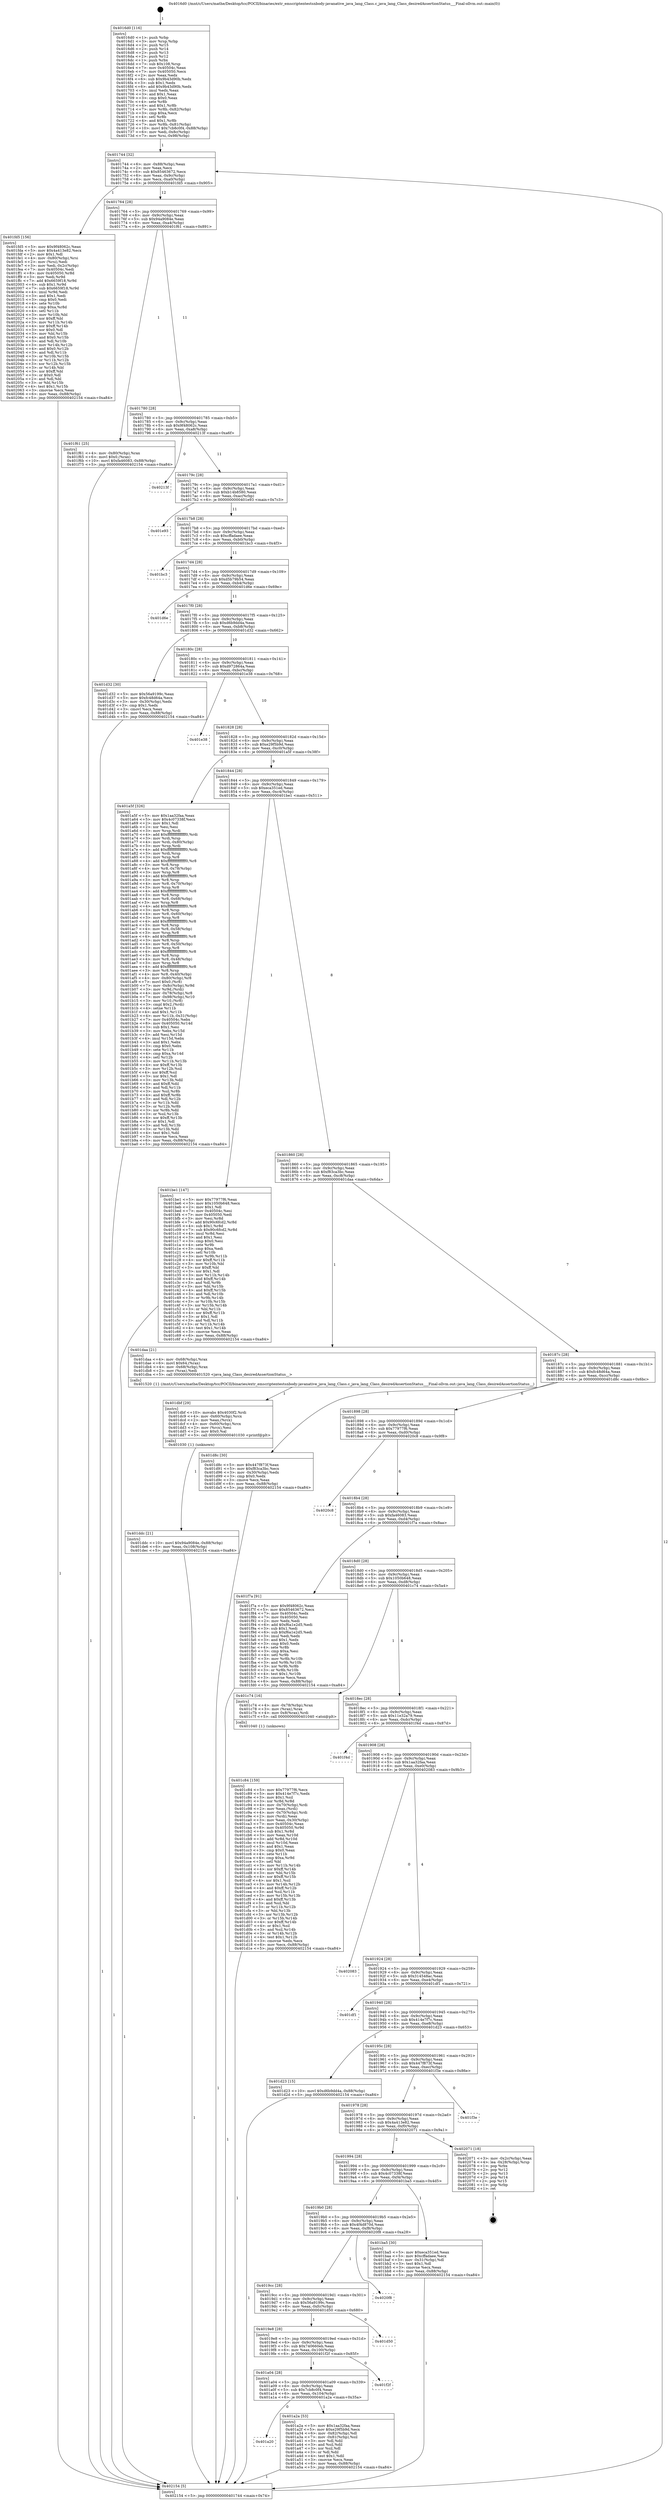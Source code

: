 digraph "0x4016d0" {
  label = "0x4016d0 (/mnt/c/Users/mathe/Desktop/tcc/POCII/binaries/extr_emscriptentestsnbody-javanative_java_lang_Class.c_java_lang_Class_desiredAssertionStatus___Final-ollvm.out::main(0))"
  labelloc = "t"
  node[shape=record]

  Entry [label="",width=0.3,height=0.3,shape=circle,fillcolor=black,style=filled]
  "0x401744" [label="{
     0x401744 [32]\l
     | [instrs]\l
     &nbsp;&nbsp;0x401744 \<+6\>: mov -0x88(%rbp),%eax\l
     &nbsp;&nbsp;0x40174a \<+2\>: mov %eax,%ecx\l
     &nbsp;&nbsp;0x40174c \<+6\>: sub $0x85463672,%ecx\l
     &nbsp;&nbsp;0x401752 \<+6\>: mov %eax,-0x9c(%rbp)\l
     &nbsp;&nbsp;0x401758 \<+6\>: mov %ecx,-0xa0(%rbp)\l
     &nbsp;&nbsp;0x40175e \<+6\>: je 0000000000401fd5 \<main+0x905\>\l
  }"]
  "0x401fd5" [label="{
     0x401fd5 [156]\l
     | [instrs]\l
     &nbsp;&nbsp;0x401fd5 \<+5\>: mov $0x9f48062c,%eax\l
     &nbsp;&nbsp;0x401fda \<+5\>: mov $0x4a413e82,%ecx\l
     &nbsp;&nbsp;0x401fdf \<+2\>: mov $0x1,%dl\l
     &nbsp;&nbsp;0x401fe1 \<+4\>: mov -0x80(%rbp),%rsi\l
     &nbsp;&nbsp;0x401fe5 \<+2\>: mov (%rsi),%edi\l
     &nbsp;&nbsp;0x401fe7 \<+3\>: mov %edi,-0x2c(%rbp)\l
     &nbsp;&nbsp;0x401fea \<+7\>: mov 0x40504c,%edi\l
     &nbsp;&nbsp;0x401ff1 \<+8\>: mov 0x405050,%r8d\l
     &nbsp;&nbsp;0x401ff9 \<+3\>: mov %edi,%r9d\l
     &nbsp;&nbsp;0x401ffc \<+7\>: add $0x6659f18,%r9d\l
     &nbsp;&nbsp;0x402003 \<+4\>: sub $0x1,%r9d\l
     &nbsp;&nbsp;0x402007 \<+7\>: sub $0x6659f18,%r9d\l
     &nbsp;&nbsp;0x40200e \<+4\>: imul %r9d,%edi\l
     &nbsp;&nbsp;0x402012 \<+3\>: and $0x1,%edi\l
     &nbsp;&nbsp;0x402015 \<+3\>: cmp $0x0,%edi\l
     &nbsp;&nbsp;0x402018 \<+4\>: sete %r10b\l
     &nbsp;&nbsp;0x40201c \<+4\>: cmp $0xa,%r8d\l
     &nbsp;&nbsp;0x402020 \<+4\>: setl %r11b\l
     &nbsp;&nbsp;0x402024 \<+3\>: mov %r10b,%bl\l
     &nbsp;&nbsp;0x402027 \<+3\>: xor $0xff,%bl\l
     &nbsp;&nbsp;0x40202a \<+3\>: mov %r11b,%r14b\l
     &nbsp;&nbsp;0x40202d \<+4\>: xor $0xff,%r14b\l
     &nbsp;&nbsp;0x402031 \<+3\>: xor $0x0,%dl\l
     &nbsp;&nbsp;0x402034 \<+3\>: mov %bl,%r15b\l
     &nbsp;&nbsp;0x402037 \<+4\>: and $0x0,%r15b\l
     &nbsp;&nbsp;0x40203b \<+3\>: and %dl,%r10b\l
     &nbsp;&nbsp;0x40203e \<+3\>: mov %r14b,%r12b\l
     &nbsp;&nbsp;0x402041 \<+4\>: and $0x0,%r12b\l
     &nbsp;&nbsp;0x402045 \<+3\>: and %dl,%r11b\l
     &nbsp;&nbsp;0x402048 \<+3\>: or %r10b,%r15b\l
     &nbsp;&nbsp;0x40204b \<+3\>: or %r11b,%r12b\l
     &nbsp;&nbsp;0x40204e \<+3\>: xor %r12b,%r15b\l
     &nbsp;&nbsp;0x402051 \<+3\>: or %r14b,%bl\l
     &nbsp;&nbsp;0x402054 \<+3\>: xor $0xff,%bl\l
     &nbsp;&nbsp;0x402057 \<+3\>: or $0x0,%dl\l
     &nbsp;&nbsp;0x40205a \<+2\>: and %dl,%bl\l
     &nbsp;&nbsp;0x40205c \<+3\>: or %bl,%r15b\l
     &nbsp;&nbsp;0x40205f \<+4\>: test $0x1,%r15b\l
     &nbsp;&nbsp;0x402063 \<+3\>: cmovne %ecx,%eax\l
     &nbsp;&nbsp;0x402066 \<+6\>: mov %eax,-0x88(%rbp)\l
     &nbsp;&nbsp;0x40206c \<+5\>: jmp 0000000000402154 \<main+0xa84\>\l
  }"]
  "0x401764" [label="{
     0x401764 [28]\l
     | [instrs]\l
     &nbsp;&nbsp;0x401764 \<+5\>: jmp 0000000000401769 \<main+0x99\>\l
     &nbsp;&nbsp;0x401769 \<+6\>: mov -0x9c(%rbp),%eax\l
     &nbsp;&nbsp;0x40176f \<+5\>: sub $0x94a9084e,%eax\l
     &nbsp;&nbsp;0x401774 \<+6\>: mov %eax,-0xa4(%rbp)\l
     &nbsp;&nbsp;0x40177a \<+6\>: je 0000000000401f61 \<main+0x891\>\l
  }"]
  Exit [label="",width=0.3,height=0.3,shape=circle,fillcolor=black,style=filled,peripheries=2]
  "0x401f61" [label="{
     0x401f61 [25]\l
     | [instrs]\l
     &nbsp;&nbsp;0x401f61 \<+4\>: mov -0x80(%rbp),%rax\l
     &nbsp;&nbsp;0x401f65 \<+6\>: movl $0x0,(%rax)\l
     &nbsp;&nbsp;0x401f6b \<+10\>: movl $0xfa46083,-0x88(%rbp)\l
     &nbsp;&nbsp;0x401f75 \<+5\>: jmp 0000000000402154 \<main+0xa84\>\l
  }"]
  "0x401780" [label="{
     0x401780 [28]\l
     | [instrs]\l
     &nbsp;&nbsp;0x401780 \<+5\>: jmp 0000000000401785 \<main+0xb5\>\l
     &nbsp;&nbsp;0x401785 \<+6\>: mov -0x9c(%rbp),%eax\l
     &nbsp;&nbsp;0x40178b \<+5\>: sub $0x9f48062c,%eax\l
     &nbsp;&nbsp;0x401790 \<+6\>: mov %eax,-0xa8(%rbp)\l
     &nbsp;&nbsp;0x401796 \<+6\>: je 000000000040213f \<main+0xa6f\>\l
  }"]
  "0x401ddc" [label="{
     0x401ddc [21]\l
     | [instrs]\l
     &nbsp;&nbsp;0x401ddc \<+10\>: movl $0x94a9084e,-0x88(%rbp)\l
     &nbsp;&nbsp;0x401de6 \<+6\>: mov %eax,-0x108(%rbp)\l
     &nbsp;&nbsp;0x401dec \<+5\>: jmp 0000000000402154 \<main+0xa84\>\l
  }"]
  "0x40213f" [label="{
     0x40213f\l
  }", style=dashed]
  "0x40179c" [label="{
     0x40179c [28]\l
     | [instrs]\l
     &nbsp;&nbsp;0x40179c \<+5\>: jmp 00000000004017a1 \<main+0xd1\>\l
     &nbsp;&nbsp;0x4017a1 \<+6\>: mov -0x9c(%rbp),%eax\l
     &nbsp;&nbsp;0x4017a7 \<+5\>: sub $0xb14b8580,%eax\l
     &nbsp;&nbsp;0x4017ac \<+6\>: mov %eax,-0xac(%rbp)\l
     &nbsp;&nbsp;0x4017b2 \<+6\>: je 0000000000401e93 \<main+0x7c3\>\l
  }"]
  "0x401dbf" [label="{
     0x401dbf [29]\l
     | [instrs]\l
     &nbsp;&nbsp;0x401dbf \<+10\>: movabs $0x4030f2,%rdi\l
     &nbsp;&nbsp;0x401dc9 \<+4\>: mov -0x60(%rbp),%rcx\l
     &nbsp;&nbsp;0x401dcd \<+2\>: mov %eax,(%rcx)\l
     &nbsp;&nbsp;0x401dcf \<+4\>: mov -0x60(%rbp),%rcx\l
     &nbsp;&nbsp;0x401dd3 \<+2\>: mov (%rcx),%esi\l
     &nbsp;&nbsp;0x401dd5 \<+2\>: mov $0x0,%al\l
     &nbsp;&nbsp;0x401dd7 \<+5\>: call 0000000000401030 \<printf@plt\>\l
     | [calls]\l
     &nbsp;&nbsp;0x401030 \{1\} (unknown)\l
  }"]
  "0x401e93" [label="{
     0x401e93\l
  }", style=dashed]
  "0x4017b8" [label="{
     0x4017b8 [28]\l
     | [instrs]\l
     &nbsp;&nbsp;0x4017b8 \<+5\>: jmp 00000000004017bd \<main+0xed\>\l
     &nbsp;&nbsp;0x4017bd \<+6\>: mov -0x9c(%rbp),%eax\l
     &nbsp;&nbsp;0x4017c3 \<+5\>: sub $0xcffadaee,%eax\l
     &nbsp;&nbsp;0x4017c8 \<+6\>: mov %eax,-0xb0(%rbp)\l
     &nbsp;&nbsp;0x4017ce \<+6\>: je 0000000000401bc3 \<main+0x4f3\>\l
  }"]
  "0x401c84" [label="{
     0x401c84 [159]\l
     | [instrs]\l
     &nbsp;&nbsp;0x401c84 \<+5\>: mov $0x77977f6,%ecx\l
     &nbsp;&nbsp;0x401c89 \<+5\>: mov $0x414e7f7c,%edx\l
     &nbsp;&nbsp;0x401c8e \<+3\>: mov $0x1,%sil\l
     &nbsp;&nbsp;0x401c91 \<+3\>: xor %r8d,%r8d\l
     &nbsp;&nbsp;0x401c94 \<+4\>: mov -0x70(%rbp),%rdi\l
     &nbsp;&nbsp;0x401c98 \<+2\>: mov %eax,(%rdi)\l
     &nbsp;&nbsp;0x401c9a \<+4\>: mov -0x70(%rbp),%rdi\l
     &nbsp;&nbsp;0x401c9e \<+2\>: mov (%rdi),%eax\l
     &nbsp;&nbsp;0x401ca0 \<+3\>: mov %eax,-0x30(%rbp)\l
     &nbsp;&nbsp;0x401ca3 \<+7\>: mov 0x40504c,%eax\l
     &nbsp;&nbsp;0x401caa \<+8\>: mov 0x405050,%r9d\l
     &nbsp;&nbsp;0x401cb2 \<+4\>: sub $0x1,%r8d\l
     &nbsp;&nbsp;0x401cb6 \<+3\>: mov %eax,%r10d\l
     &nbsp;&nbsp;0x401cb9 \<+3\>: add %r8d,%r10d\l
     &nbsp;&nbsp;0x401cbc \<+4\>: imul %r10d,%eax\l
     &nbsp;&nbsp;0x401cc0 \<+3\>: and $0x1,%eax\l
     &nbsp;&nbsp;0x401cc3 \<+3\>: cmp $0x0,%eax\l
     &nbsp;&nbsp;0x401cc6 \<+4\>: sete %r11b\l
     &nbsp;&nbsp;0x401cca \<+4\>: cmp $0xa,%r9d\l
     &nbsp;&nbsp;0x401cce \<+3\>: setl %bl\l
     &nbsp;&nbsp;0x401cd1 \<+3\>: mov %r11b,%r14b\l
     &nbsp;&nbsp;0x401cd4 \<+4\>: xor $0xff,%r14b\l
     &nbsp;&nbsp;0x401cd8 \<+3\>: mov %bl,%r15b\l
     &nbsp;&nbsp;0x401cdb \<+4\>: xor $0xff,%r15b\l
     &nbsp;&nbsp;0x401cdf \<+4\>: xor $0x1,%sil\l
     &nbsp;&nbsp;0x401ce3 \<+3\>: mov %r14b,%r12b\l
     &nbsp;&nbsp;0x401ce6 \<+4\>: and $0xff,%r12b\l
     &nbsp;&nbsp;0x401cea \<+3\>: and %sil,%r11b\l
     &nbsp;&nbsp;0x401ced \<+3\>: mov %r15b,%r13b\l
     &nbsp;&nbsp;0x401cf0 \<+4\>: and $0xff,%r13b\l
     &nbsp;&nbsp;0x401cf4 \<+3\>: and %sil,%bl\l
     &nbsp;&nbsp;0x401cf7 \<+3\>: or %r11b,%r12b\l
     &nbsp;&nbsp;0x401cfa \<+3\>: or %bl,%r13b\l
     &nbsp;&nbsp;0x401cfd \<+3\>: xor %r13b,%r12b\l
     &nbsp;&nbsp;0x401d00 \<+3\>: or %r15b,%r14b\l
     &nbsp;&nbsp;0x401d03 \<+4\>: xor $0xff,%r14b\l
     &nbsp;&nbsp;0x401d07 \<+4\>: or $0x1,%sil\l
     &nbsp;&nbsp;0x401d0b \<+3\>: and %sil,%r14b\l
     &nbsp;&nbsp;0x401d0e \<+3\>: or %r14b,%r12b\l
     &nbsp;&nbsp;0x401d11 \<+4\>: test $0x1,%r12b\l
     &nbsp;&nbsp;0x401d15 \<+3\>: cmovne %edx,%ecx\l
     &nbsp;&nbsp;0x401d18 \<+6\>: mov %ecx,-0x88(%rbp)\l
     &nbsp;&nbsp;0x401d1e \<+5\>: jmp 0000000000402154 \<main+0xa84\>\l
  }"]
  "0x401bc3" [label="{
     0x401bc3\l
  }", style=dashed]
  "0x4017d4" [label="{
     0x4017d4 [28]\l
     | [instrs]\l
     &nbsp;&nbsp;0x4017d4 \<+5\>: jmp 00000000004017d9 \<main+0x109\>\l
     &nbsp;&nbsp;0x4017d9 \<+6\>: mov -0x9c(%rbp),%eax\l
     &nbsp;&nbsp;0x4017df \<+5\>: sub $0xd5b79b54,%eax\l
     &nbsp;&nbsp;0x4017e4 \<+6\>: mov %eax,-0xb4(%rbp)\l
     &nbsp;&nbsp;0x4017ea \<+6\>: je 0000000000401d6e \<main+0x69e\>\l
  }"]
  "0x4016d0" [label="{
     0x4016d0 [116]\l
     | [instrs]\l
     &nbsp;&nbsp;0x4016d0 \<+1\>: push %rbp\l
     &nbsp;&nbsp;0x4016d1 \<+3\>: mov %rsp,%rbp\l
     &nbsp;&nbsp;0x4016d4 \<+2\>: push %r15\l
     &nbsp;&nbsp;0x4016d6 \<+2\>: push %r14\l
     &nbsp;&nbsp;0x4016d8 \<+2\>: push %r13\l
     &nbsp;&nbsp;0x4016da \<+2\>: push %r12\l
     &nbsp;&nbsp;0x4016dc \<+1\>: push %rbx\l
     &nbsp;&nbsp;0x4016dd \<+7\>: sub $0x108,%rsp\l
     &nbsp;&nbsp;0x4016e4 \<+7\>: mov 0x40504c,%eax\l
     &nbsp;&nbsp;0x4016eb \<+7\>: mov 0x405050,%ecx\l
     &nbsp;&nbsp;0x4016f2 \<+2\>: mov %eax,%edx\l
     &nbsp;&nbsp;0x4016f4 \<+6\>: sub $0x9b43d90b,%edx\l
     &nbsp;&nbsp;0x4016fa \<+3\>: sub $0x1,%edx\l
     &nbsp;&nbsp;0x4016fd \<+6\>: add $0x9b43d90b,%edx\l
     &nbsp;&nbsp;0x401703 \<+3\>: imul %edx,%eax\l
     &nbsp;&nbsp;0x401706 \<+3\>: and $0x1,%eax\l
     &nbsp;&nbsp;0x401709 \<+3\>: cmp $0x0,%eax\l
     &nbsp;&nbsp;0x40170c \<+4\>: sete %r8b\l
     &nbsp;&nbsp;0x401710 \<+4\>: and $0x1,%r8b\l
     &nbsp;&nbsp;0x401714 \<+7\>: mov %r8b,-0x82(%rbp)\l
     &nbsp;&nbsp;0x40171b \<+3\>: cmp $0xa,%ecx\l
     &nbsp;&nbsp;0x40171e \<+4\>: setl %r8b\l
     &nbsp;&nbsp;0x401722 \<+4\>: and $0x1,%r8b\l
     &nbsp;&nbsp;0x401726 \<+7\>: mov %r8b,-0x81(%rbp)\l
     &nbsp;&nbsp;0x40172d \<+10\>: movl $0x7cb8c0f4,-0x88(%rbp)\l
     &nbsp;&nbsp;0x401737 \<+6\>: mov %edi,-0x8c(%rbp)\l
     &nbsp;&nbsp;0x40173d \<+7\>: mov %rsi,-0x98(%rbp)\l
  }"]
  "0x401d6e" [label="{
     0x401d6e\l
  }", style=dashed]
  "0x4017f0" [label="{
     0x4017f0 [28]\l
     | [instrs]\l
     &nbsp;&nbsp;0x4017f0 \<+5\>: jmp 00000000004017f5 \<main+0x125\>\l
     &nbsp;&nbsp;0x4017f5 \<+6\>: mov -0x9c(%rbp),%eax\l
     &nbsp;&nbsp;0x4017fb \<+5\>: sub $0xd6b9dd4a,%eax\l
     &nbsp;&nbsp;0x401800 \<+6\>: mov %eax,-0xb8(%rbp)\l
     &nbsp;&nbsp;0x401806 \<+6\>: je 0000000000401d32 \<main+0x662\>\l
  }"]
  "0x402154" [label="{
     0x402154 [5]\l
     | [instrs]\l
     &nbsp;&nbsp;0x402154 \<+5\>: jmp 0000000000401744 \<main+0x74\>\l
  }"]
  "0x401d32" [label="{
     0x401d32 [30]\l
     | [instrs]\l
     &nbsp;&nbsp;0x401d32 \<+5\>: mov $0x56a9199c,%eax\l
     &nbsp;&nbsp;0x401d37 \<+5\>: mov $0xfc48d64a,%ecx\l
     &nbsp;&nbsp;0x401d3c \<+3\>: mov -0x30(%rbp),%edx\l
     &nbsp;&nbsp;0x401d3f \<+3\>: cmp $0x1,%edx\l
     &nbsp;&nbsp;0x401d42 \<+3\>: cmovl %ecx,%eax\l
     &nbsp;&nbsp;0x401d45 \<+6\>: mov %eax,-0x88(%rbp)\l
     &nbsp;&nbsp;0x401d4b \<+5\>: jmp 0000000000402154 \<main+0xa84\>\l
  }"]
  "0x40180c" [label="{
     0x40180c [28]\l
     | [instrs]\l
     &nbsp;&nbsp;0x40180c \<+5\>: jmp 0000000000401811 \<main+0x141\>\l
     &nbsp;&nbsp;0x401811 \<+6\>: mov -0x9c(%rbp),%eax\l
     &nbsp;&nbsp;0x401817 \<+5\>: sub $0xd972864a,%eax\l
     &nbsp;&nbsp;0x40181c \<+6\>: mov %eax,-0xbc(%rbp)\l
     &nbsp;&nbsp;0x401822 \<+6\>: je 0000000000401e38 \<main+0x768\>\l
  }"]
  "0x401a20" [label="{
     0x401a20\l
  }", style=dashed]
  "0x401e38" [label="{
     0x401e38\l
  }", style=dashed]
  "0x401828" [label="{
     0x401828 [28]\l
     | [instrs]\l
     &nbsp;&nbsp;0x401828 \<+5\>: jmp 000000000040182d \<main+0x15d\>\l
     &nbsp;&nbsp;0x40182d \<+6\>: mov -0x9c(%rbp),%eax\l
     &nbsp;&nbsp;0x401833 \<+5\>: sub $0xe29f5b9d,%eax\l
     &nbsp;&nbsp;0x401838 \<+6\>: mov %eax,-0xc0(%rbp)\l
     &nbsp;&nbsp;0x40183e \<+6\>: je 0000000000401a5f \<main+0x38f\>\l
  }"]
  "0x401a2a" [label="{
     0x401a2a [53]\l
     | [instrs]\l
     &nbsp;&nbsp;0x401a2a \<+5\>: mov $0x1aa32faa,%eax\l
     &nbsp;&nbsp;0x401a2f \<+5\>: mov $0xe29f5b9d,%ecx\l
     &nbsp;&nbsp;0x401a34 \<+6\>: mov -0x82(%rbp),%dl\l
     &nbsp;&nbsp;0x401a3a \<+7\>: mov -0x81(%rbp),%sil\l
     &nbsp;&nbsp;0x401a41 \<+3\>: mov %dl,%dil\l
     &nbsp;&nbsp;0x401a44 \<+3\>: and %sil,%dil\l
     &nbsp;&nbsp;0x401a47 \<+3\>: xor %sil,%dl\l
     &nbsp;&nbsp;0x401a4a \<+3\>: or %dl,%dil\l
     &nbsp;&nbsp;0x401a4d \<+4\>: test $0x1,%dil\l
     &nbsp;&nbsp;0x401a51 \<+3\>: cmovne %ecx,%eax\l
     &nbsp;&nbsp;0x401a54 \<+6\>: mov %eax,-0x88(%rbp)\l
     &nbsp;&nbsp;0x401a5a \<+5\>: jmp 0000000000402154 \<main+0xa84\>\l
  }"]
  "0x401a5f" [label="{
     0x401a5f [326]\l
     | [instrs]\l
     &nbsp;&nbsp;0x401a5f \<+5\>: mov $0x1aa32faa,%eax\l
     &nbsp;&nbsp;0x401a64 \<+5\>: mov $0x4c07338f,%ecx\l
     &nbsp;&nbsp;0x401a69 \<+2\>: mov $0x1,%dl\l
     &nbsp;&nbsp;0x401a6b \<+2\>: xor %esi,%esi\l
     &nbsp;&nbsp;0x401a6d \<+3\>: mov %rsp,%rdi\l
     &nbsp;&nbsp;0x401a70 \<+4\>: add $0xfffffffffffffff0,%rdi\l
     &nbsp;&nbsp;0x401a74 \<+3\>: mov %rdi,%rsp\l
     &nbsp;&nbsp;0x401a77 \<+4\>: mov %rdi,-0x80(%rbp)\l
     &nbsp;&nbsp;0x401a7b \<+3\>: mov %rsp,%rdi\l
     &nbsp;&nbsp;0x401a7e \<+4\>: add $0xfffffffffffffff0,%rdi\l
     &nbsp;&nbsp;0x401a82 \<+3\>: mov %rdi,%rsp\l
     &nbsp;&nbsp;0x401a85 \<+3\>: mov %rsp,%r8\l
     &nbsp;&nbsp;0x401a88 \<+4\>: add $0xfffffffffffffff0,%r8\l
     &nbsp;&nbsp;0x401a8c \<+3\>: mov %r8,%rsp\l
     &nbsp;&nbsp;0x401a8f \<+4\>: mov %r8,-0x78(%rbp)\l
     &nbsp;&nbsp;0x401a93 \<+3\>: mov %rsp,%r8\l
     &nbsp;&nbsp;0x401a96 \<+4\>: add $0xfffffffffffffff0,%r8\l
     &nbsp;&nbsp;0x401a9a \<+3\>: mov %r8,%rsp\l
     &nbsp;&nbsp;0x401a9d \<+4\>: mov %r8,-0x70(%rbp)\l
     &nbsp;&nbsp;0x401aa1 \<+3\>: mov %rsp,%r8\l
     &nbsp;&nbsp;0x401aa4 \<+4\>: add $0xfffffffffffffff0,%r8\l
     &nbsp;&nbsp;0x401aa8 \<+3\>: mov %r8,%rsp\l
     &nbsp;&nbsp;0x401aab \<+4\>: mov %r8,-0x68(%rbp)\l
     &nbsp;&nbsp;0x401aaf \<+3\>: mov %rsp,%r8\l
     &nbsp;&nbsp;0x401ab2 \<+4\>: add $0xfffffffffffffff0,%r8\l
     &nbsp;&nbsp;0x401ab6 \<+3\>: mov %r8,%rsp\l
     &nbsp;&nbsp;0x401ab9 \<+4\>: mov %r8,-0x60(%rbp)\l
     &nbsp;&nbsp;0x401abd \<+3\>: mov %rsp,%r8\l
     &nbsp;&nbsp;0x401ac0 \<+4\>: add $0xfffffffffffffff0,%r8\l
     &nbsp;&nbsp;0x401ac4 \<+3\>: mov %r8,%rsp\l
     &nbsp;&nbsp;0x401ac7 \<+4\>: mov %r8,-0x58(%rbp)\l
     &nbsp;&nbsp;0x401acb \<+3\>: mov %rsp,%r8\l
     &nbsp;&nbsp;0x401ace \<+4\>: add $0xfffffffffffffff0,%r8\l
     &nbsp;&nbsp;0x401ad2 \<+3\>: mov %r8,%rsp\l
     &nbsp;&nbsp;0x401ad5 \<+4\>: mov %r8,-0x50(%rbp)\l
     &nbsp;&nbsp;0x401ad9 \<+3\>: mov %rsp,%r8\l
     &nbsp;&nbsp;0x401adc \<+4\>: add $0xfffffffffffffff0,%r8\l
     &nbsp;&nbsp;0x401ae0 \<+3\>: mov %r8,%rsp\l
     &nbsp;&nbsp;0x401ae3 \<+4\>: mov %r8,-0x48(%rbp)\l
     &nbsp;&nbsp;0x401ae7 \<+3\>: mov %rsp,%r8\l
     &nbsp;&nbsp;0x401aea \<+4\>: add $0xfffffffffffffff0,%r8\l
     &nbsp;&nbsp;0x401aee \<+3\>: mov %r8,%rsp\l
     &nbsp;&nbsp;0x401af1 \<+4\>: mov %r8,-0x40(%rbp)\l
     &nbsp;&nbsp;0x401af5 \<+4\>: mov -0x80(%rbp),%r8\l
     &nbsp;&nbsp;0x401af9 \<+7\>: movl $0x0,(%r8)\l
     &nbsp;&nbsp;0x401b00 \<+7\>: mov -0x8c(%rbp),%r9d\l
     &nbsp;&nbsp;0x401b07 \<+3\>: mov %r9d,(%rdi)\l
     &nbsp;&nbsp;0x401b0a \<+4\>: mov -0x78(%rbp),%r8\l
     &nbsp;&nbsp;0x401b0e \<+7\>: mov -0x98(%rbp),%r10\l
     &nbsp;&nbsp;0x401b15 \<+3\>: mov %r10,(%r8)\l
     &nbsp;&nbsp;0x401b18 \<+3\>: cmpl $0x2,(%rdi)\l
     &nbsp;&nbsp;0x401b1b \<+4\>: setne %r11b\l
     &nbsp;&nbsp;0x401b1f \<+4\>: and $0x1,%r11b\l
     &nbsp;&nbsp;0x401b23 \<+4\>: mov %r11b,-0x31(%rbp)\l
     &nbsp;&nbsp;0x401b27 \<+7\>: mov 0x40504c,%ebx\l
     &nbsp;&nbsp;0x401b2e \<+8\>: mov 0x405050,%r14d\l
     &nbsp;&nbsp;0x401b36 \<+3\>: sub $0x1,%esi\l
     &nbsp;&nbsp;0x401b39 \<+3\>: mov %ebx,%r15d\l
     &nbsp;&nbsp;0x401b3c \<+3\>: add %esi,%r15d\l
     &nbsp;&nbsp;0x401b3f \<+4\>: imul %r15d,%ebx\l
     &nbsp;&nbsp;0x401b43 \<+3\>: and $0x1,%ebx\l
     &nbsp;&nbsp;0x401b46 \<+3\>: cmp $0x0,%ebx\l
     &nbsp;&nbsp;0x401b49 \<+4\>: sete %r11b\l
     &nbsp;&nbsp;0x401b4d \<+4\>: cmp $0xa,%r14d\l
     &nbsp;&nbsp;0x401b51 \<+4\>: setl %r12b\l
     &nbsp;&nbsp;0x401b55 \<+3\>: mov %r11b,%r13b\l
     &nbsp;&nbsp;0x401b58 \<+4\>: xor $0xff,%r13b\l
     &nbsp;&nbsp;0x401b5c \<+3\>: mov %r12b,%sil\l
     &nbsp;&nbsp;0x401b5f \<+4\>: xor $0xff,%sil\l
     &nbsp;&nbsp;0x401b63 \<+3\>: xor $0x1,%dl\l
     &nbsp;&nbsp;0x401b66 \<+3\>: mov %r13b,%dil\l
     &nbsp;&nbsp;0x401b69 \<+4\>: and $0xff,%dil\l
     &nbsp;&nbsp;0x401b6d \<+3\>: and %dl,%r11b\l
     &nbsp;&nbsp;0x401b70 \<+3\>: mov %sil,%r8b\l
     &nbsp;&nbsp;0x401b73 \<+4\>: and $0xff,%r8b\l
     &nbsp;&nbsp;0x401b77 \<+3\>: and %dl,%r12b\l
     &nbsp;&nbsp;0x401b7a \<+3\>: or %r11b,%dil\l
     &nbsp;&nbsp;0x401b7d \<+3\>: or %r12b,%r8b\l
     &nbsp;&nbsp;0x401b80 \<+3\>: xor %r8b,%dil\l
     &nbsp;&nbsp;0x401b83 \<+3\>: or %sil,%r13b\l
     &nbsp;&nbsp;0x401b86 \<+4\>: xor $0xff,%r13b\l
     &nbsp;&nbsp;0x401b8a \<+3\>: or $0x1,%dl\l
     &nbsp;&nbsp;0x401b8d \<+3\>: and %dl,%r13b\l
     &nbsp;&nbsp;0x401b90 \<+3\>: or %r13b,%dil\l
     &nbsp;&nbsp;0x401b93 \<+4\>: test $0x1,%dil\l
     &nbsp;&nbsp;0x401b97 \<+3\>: cmovne %ecx,%eax\l
     &nbsp;&nbsp;0x401b9a \<+6\>: mov %eax,-0x88(%rbp)\l
     &nbsp;&nbsp;0x401ba0 \<+5\>: jmp 0000000000402154 \<main+0xa84\>\l
  }"]
  "0x401844" [label="{
     0x401844 [28]\l
     | [instrs]\l
     &nbsp;&nbsp;0x401844 \<+5\>: jmp 0000000000401849 \<main+0x179\>\l
     &nbsp;&nbsp;0x401849 \<+6\>: mov -0x9c(%rbp),%eax\l
     &nbsp;&nbsp;0x40184f \<+5\>: sub $0xeca351ed,%eax\l
     &nbsp;&nbsp;0x401854 \<+6\>: mov %eax,-0xc4(%rbp)\l
     &nbsp;&nbsp;0x40185a \<+6\>: je 0000000000401be1 \<main+0x511\>\l
  }"]
  "0x401a04" [label="{
     0x401a04 [28]\l
     | [instrs]\l
     &nbsp;&nbsp;0x401a04 \<+5\>: jmp 0000000000401a09 \<main+0x339\>\l
     &nbsp;&nbsp;0x401a09 \<+6\>: mov -0x9c(%rbp),%eax\l
     &nbsp;&nbsp;0x401a0f \<+5\>: sub $0x7cb8c0f4,%eax\l
     &nbsp;&nbsp;0x401a14 \<+6\>: mov %eax,-0x104(%rbp)\l
     &nbsp;&nbsp;0x401a1a \<+6\>: je 0000000000401a2a \<main+0x35a\>\l
  }"]
  "0x401be1" [label="{
     0x401be1 [147]\l
     | [instrs]\l
     &nbsp;&nbsp;0x401be1 \<+5\>: mov $0x77977f6,%eax\l
     &nbsp;&nbsp;0x401be6 \<+5\>: mov $0x1050b648,%ecx\l
     &nbsp;&nbsp;0x401beb \<+2\>: mov $0x1,%dl\l
     &nbsp;&nbsp;0x401bed \<+7\>: mov 0x40504c,%esi\l
     &nbsp;&nbsp;0x401bf4 \<+7\>: mov 0x405050,%edi\l
     &nbsp;&nbsp;0x401bfb \<+3\>: mov %esi,%r8d\l
     &nbsp;&nbsp;0x401bfe \<+7\>: add $0x90c6fcd2,%r8d\l
     &nbsp;&nbsp;0x401c05 \<+4\>: sub $0x1,%r8d\l
     &nbsp;&nbsp;0x401c09 \<+7\>: sub $0x90c6fcd2,%r8d\l
     &nbsp;&nbsp;0x401c10 \<+4\>: imul %r8d,%esi\l
     &nbsp;&nbsp;0x401c14 \<+3\>: and $0x1,%esi\l
     &nbsp;&nbsp;0x401c17 \<+3\>: cmp $0x0,%esi\l
     &nbsp;&nbsp;0x401c1a \<+4\>: sete %r9b\l
     &nbsp;&nbsp;0x401c1e \<+3\>: cmp $0xa,%edi\l
     &nbsp;&nbsp;0x401c21 \<+4\>: setl %r10b\l
     &nbsp;&nbsp;0x401c25 \<+3\>: mov %r9b,%r11b\l
     &nbsp;&nbsp;0x401c28 \<+4\>: xor $0xff,%r11b\l
     &nbsp;&nbsp;0x401c2c \<+3\>: mov %r10b,%bl\l
     &nbsp;&nbsp;0x401c2f \<+3\>: xor $0xff,%bl\l
     &nbsp;&nbsp;0x401c32 \<+3\>: xor $0x1,%dl\l
     &nbsp;&nbsp;0x401c35 \<+3\>: mov %r11b,%r14b\l
     &nbsp;&nbsp;0x401c38 \<+4\>: and $0xff,%r14b\l
     &nbsp;&nbsp;0x401c3c \<+3\>: and %dl,%r9b\l
     &nbsp;&nbsp;0x401c3f \<+3\>: mov %bl,%r15b\l
     &nbsp;&nbsp;0x401c42 \<+4\>: and $0xff,%r15b\l
     &nbsp;&nbsp;0x401c46 \<+3\>: and %dl,%r10b\l
     &nbsp;&nbsp;0x401c49 \<+3\>: or %r9b,%r14b\l
     &nbsp;&nbsp;0x401c4c \<+3\>: or %r10b,%r15b\l
     &nbsp;&nbsp;0x401c4f \<+3\>: xor %r15b,%r14b\l
     &nbsp;&nbsp;0x401c52 \<+3\>: or %bl,%r11b\l
     &nbsp;&nbsp;0x401c55 \<+4\>: xor $0xff,%r11b\l
     &nbsp;&nbsp;0x401c59 \<+3\>: or $0x1,%dl\l
     &nbsp;&nbsp;0x401c5c \<+3\>: and %dl,%r11b\l
     &nbsp;&nbsp;0x401c5f \<+3\>: or %r11b,%r14b\l
     &nbsp;&nbsp;0x401c62 \<+4\>: test $0x1,%r14b\l
     &nbsp;&nbsp;0x401c66 \<+3\>: cmovne %ecx,%eax\l
     &nbsp;&nbsp;0x401c69 \<+6\>: mov %eax,-0x88(%rbp)\l
     &nbsp;&nbsp;0x401c6f \<+5\>: jmp 0000000000402154 \<main+0xa84\>\l
  }"]
  "0x401860" [label="{
     0x401860 [28]\l
     | [instrs]\l
     &nbsp;&nbsp;0x401860 \<+5\>: jmp 0000000000401865 \<main+0x195\>\l
     &nbsp;&nbsp;0x401865 \<+6\>: mov -0x9c(%rbp),%eax\l
     &nbsp;&nbsp;0x40186b \<+5\>: sub $0xf83ca3bc,%eax\l
     &nbsp;&nbsp;0x401870 \<+6\>: mov %eax,-0xc8(%rbp)\l
     &nbsp;&nbsp;0x401876 \<+6\>: je 0000000000401daa \<main+0x6da\>\l
  }"]
  "0x401f2f" [label="{
     0x401f2f\l
  }", style=dashed]
  "0x401daa" [label="{
     0x401daa [21]\l
     | [instrs]\l
     &nbsp;&nbsp;0x401daa \<+4\>: mov -0x68(%rbp),%rax\l
     &nbsp;&nbsp;0x401dae \<+6\>: movl $0x64,(%rax)\l
     &nbsp;&nbsp;0x401db4 \<+4\>: mov -0x68(%rbp),%rax\l
     &nbsp;&nbsp;0x401db8 \<+2\>: mov (%rax),%edi\l
     &nbsp;&nbsp;0x401dba \<+5\>: call 0000000000401520 \<java_lang_Class_desiredAssertionStatus__\>\l
     | [calls]\l
     &nbsp;&nbsp;0x401520 \{1\} (/mnt/c/Users/mathe/Desktop/tcc/POCII/binaries/extr_emscriptentestsnbody-javanative_java_lang_Class.c_java_lang_Class_desiredAssertionStatus___Final-ollvm.out::java_lang_Class_desiredAssertionStatus__)\l
  }"]
  "0x40187c" [label="{
     0x40187c [28]\l
     | [instrs]\l
     &nbsp;&nbsp;0x40187c \<+5\>: jmp 0000000000401881 \<main+0x1b1\>\l
     &nbsp;&nbsp;0x401881 \<+6\>: mov -0x9c(%rbp),%eax\l
     &nbsp;&nbsp;0x401887 \<+5\>: sub $0xfc48d64a,%eax\l
     &nbsp;&nbsp;0x40188c \<+6\>: mov %eax,-0xcc(%rbp)\l
     &nbsp;&nbsp;0x401892 \<+6\>: je 0000000000401d8c \<main+0x6bc\>\l
  }"]
  "0x4019e8" [label="{
     0x4019e8 [28]\l
     | [instrs]\l
     &nbsp;&nbsp;0x4019e8 \<+5\>: jmp 00000000004019ed \<main+0x31d\>\l
     &nbsp;&nbsp;0x4019ed \<+6\>: mov -0x9c(%rbp),%eax\l
     &nbsp;&nbsp;0x4019f3 \<+5\>: sub $0x740660eb,%eax\l
     &nbsp;&nbsp;0x4019f8 \<+6\>: mov %eax,-0x100(%rbp)\l
     &nbsp;&nbsp;0x4019fe \<+6\>: je 0000000000401f2f \<main+0x85f\>\l
  }"]
  "0x401d8c" [label="{
     0x401d8c [30]\l
     | [instrs]\l
     &nbsp;&nbsp;0x401d8c \<+5\>: mov $0x447f873f,%eax\l
     &nbsp;&nbsp;0x401d91 \<+5\>: mov $0xf83ca3bc,%ecx\l
     &nbsp;&nbsp;0x401d96 \<+3\>: mov -0x30(%rbp),%edx\l
     &nbsp;&nbsp;0x401d99 \<+3\>: cmp $0x0,%edx\l
     &nbsp;&nbsp;0x401d9c \<+3\>: cmove %ecx,%eax\l
     &nbsp;&nbsp;0x401d9f \<+6\>: mov %eax,-0x88(%rbp)\l
     &nbsp;&nbsp;0x401da5 \<+5\>: jmp 0000000000402154 \<main+0xa84\>\l
  }"]
  "0x401898" [label="{
     0x401898 [28]\l
     | [instrs]\l
     &nbsp;&nbsp;0x401898 \<+5\>: jmp 000000000040189d \<main+0x1cd\>\l
     &nbsp;&nbsp;0x40189d \<+6\>: mov -0x9c(%rbp),%eax\l
     &nbsp;&nbsp;0x4018a3 \<+5\>: sub $0x77977f6,%eax\l
     &nbsp;&nbsp;0x4018a8 \<+6\>: mov %eax,-0xd0(%rbp)\l
     &nbsp;&nbsp;0x4018ae \<+6\>: je 00000000004020c8 \<main+0x9f8\>\l
  }"]
  "0x401d50" [label="{
     0x401d50\l
  }", style=dashed]
  "0x4020c8" [label="{
     0x4020c8\l
  }", style=dashed]
  "0x4018b4" [label="{
     0x4018b4 [28]\l
     | [instrs]\l
     &nbsp;&nbsp;0x4018b4 \<+5\>: jmp 00000000004018b9 \<main+0x1e9\>\l
     &nbsp;&nbsp;0x4018b9 \<+6\>: mov -0x9c(%rbp),%eax\l
     &nbsp;&nbsp;0x4018bf \<+5\>: sub $0xfa46083,%eax\l
     &nbsp;&nbsp;0x4018c4 \<+6\>: mov %eax,-0xd4(%rbp)\l
     &nbsp;&nbsp;0x4018ca \<+6\>: je 0000000000401f7a \<main+0x8aa\>\l
  }"]
  "0x4019cc" [label="{
     0x4019cc [28]\l
     | [instrs]\l
     &nbsp;&nbsp;0x4019cc \<+5\>: jmp 00000000004019d1 \<main+0x301\>\l
     &nbsp;&nbsp;0x4019d1 \<+6\>: mov -0x9c(%rbp),%eax\l
     &nbsp;&nbsp;0x4019d7 \<+5\>: sub $0x56a9199c,%eax\l
     &nbsp;&nbsp;0x4019dc \<+6\>: mov %eax,-0xfc(%rbp)\l
     &nbsp;&nbsp;0x4019e2 \<+6\>: je 0000000000401d50 \<main+0x680\>\l
  }"]
  "0x401f7a" [label="{
     0x401f7a [91]\l
     | [instrs]\l
     &nbsp;&nbsp;0x401f7a \<+5\>: mov $0x9f48062c,%eax\l
     &nbsp;&nbsp;0x401f7f \<+5\>: mov $0x85463672,%ecx\l
     &nbsp;&nbsp;0x401f84 \<+7\>: mov 0x40504c,%edx\l
     &nbsp;&nbsp;0x401f8b \<+7\>: mov 0x405050,%esi\l
     &nbsp;&nbsp;0x401f92 \<+2\>: mov %edx,%edi\l
     &nbsp;&nbsp;0x401f94 \<+6\>: add $0xf6a1e2d5,%edi\l
     &nbsp;&nbsp;0x401f9a \<+3\>: sub $0x1,%edi\l
     &nbsp;&nbsp;0x401f9d \<+6\>: sub $0xf6a1e2d5,%edi\l
     &nbsp;&nbsp;0x401fa3 \<+3\>: imul %edi,%edx\l
     &nbsp;&nbsp;0x401fa6 \<+3\>: and $0x1,%edx\l
     &nbsp;&nbsp;0x401fa9 \<+3\>: cmp $0x0,%edx\l
     &nbsp;&nbsp;0x401fac \<+4\>: sete %r8b\l
     &nbsp;&nbsp;0x401fb0 \<+3\>: cmp $0xa,%esi\l
     &nbsp;&nbsp;0x401fb3 \<+4\>: setl %r9b\l
     &nbsp;&nbsp;0x401fb7 \<+3\>: mov %r8b,%r10b\l
     &nbsp;&nbsp;0x401fba \<+3\>: and %r9b,%r10b\l
     &nbsp;&nbsp;0x401fbd \<+3\>: xor %r9b,%r8b\l
     &nbsp;&nbsp;0x401fc0 \<+3\>: or %r8b,%r10b\l
     &nbsp;&nbsp;0x401fc3 \<+4\>: test $0x1,%r10b\l
     &nbsp;&nbsp;0x401fc7 \<+3\>: cmovne %ecx,%eax\l
     &nbsp;&nbsp;0x401fca \<+6\>: mov %eax,-0x88(%rbp)\l
     &nbsp;&nbsp;0x401fd0 \<+5\>: jmp 0000000000402154 \<main+0xa84\>\l
  }"]
  "0x4018d0" [label="{
     0x4018d0 [28]\l
     | [instrs]\l
     &nbsp;&nbsp;0x4018d0 \<+5\>: jmp 00000000004018d5 \<main+0x205\>\l
     &nbsp;&nbsp;0x4018d5 \<+6\>: mov -0x9c(%rbp),%eax\l
     &nbsp;&nbsp;0x4018db \<+5\>: sub $0x1050b648,%eax\l
     &nbsp;&nbsp;0x4018e0 \<+6\>: mov %eax,-0xd8(%rbp)\l
     &nbsp;&nbsp;0x4018e6 \<+6\>: je 0000000000401c74 \<main+0x5a4\>\l
  }"]
  "0x4020f8" [label="{
     0x4020f8\l
  }", style=dashed]
  "0x401c74" [label="{
     0x401c74 [16]\l
     | [instrs]\l
     &nbsp;&nbsp;0x401c74 \<+4\>: mov -0x78(%rbp),%rax\l
     &nbsp;&nbsp;0x401c78 \<+3\>: mov (%rax),%rax\l
     &nbsp;&nbsp;0x401c7b \<+4\>: mov 0x8(%rax),%rdi\l
     &nbsp;&nbsp;0x401c7f \<+5\>: call 0000000000401040 \<atoi@plt\>\l
     | [calls]\l
     &nbsp;&nbsp;0x401040 \{1\} (unknown)\l
  }"]
  "0x4018ec" [label="{
     0x4018ec [28]\l
     | [instrs]\l
     &nbsp;&nbsp;0x4018ec \<+5\>: jmp 00000000004018f1 \<main+0x221\>\l
     &nbsp;&nbsp;0x4018f1 \<+6\>: mov -0x9c(%rbp),%eax\l
     &nbsp;&nbsp;0x4018f7 \<+5\>: sub $0x11e32a79,%eax\l
     &nbsp;&nbsp;0x4018fc \<+6\>: mov %eax,-0xdc(%rbp)\l
     &nbsp;&nbsp;0x401902 \<+6\>: je 0000000000401f4d \<main+0x87d\>\l
  }"]
  "0x4019b0" [label="{
     0x4019b0 [28]\l
     | [instrs]\l
     &nbsp;&nbsp;0x4019b0 \<+5\>: jmp 00000000004019b5 \<main+0x2e5\>\l
     &nbsp;&nbsp;0x4019b5 \<+6\>: mov -0x9c(%rbp),%eax\l
     &nbsp;&nbsp;0x4019bb \<+5\>: sub $0x4f4d870d,%eax\l
     &nbsp;&nbsp;0x4019c0 \<+6\>: mov %eax,-0xf8(%rbp)\l
     &nbsp;&nbsp;0x4019c6 \<+6\>: je 00000000004020f8 \<main+0xa28\>\l
  }"]
  "0x401f4d" [label="{
     0x401f4d\l
  }", style=dashed]
  "0x401908" [label="{
     0x401908 [28]\l
     | [instrs]\l
     &nbsp;&nbsp;0x401908 \<+5\>: jmp 000000000040190d \<main+0x23d\>\l
     &nbsp;&nbsp;0x40190d \<+6\>: mov -0x9c(%rbp),%eax\l
     &nbsp;&nbsp;0x401913 \<+5\>: sub $0x1aa32faa,%eax\l
     &nbsp;&nbsp;0x401918 \<+6\>: mov %eax,-0xe0(%rbp)\l
     &nbsp;&nbsp;0x40191e \<+6\>: je 0000000000402083 \<main+0x9b3\>\l
  }"]
  "0x401ba5" [label="{
     0x401ba5 [30]\l
     | [instrs]\l
     &nbsp;&nbsp;0x401ba5 \<+5\>: mov $0xeca351ed,%eax\l
     &nbsp;&nbsp;0x401baa \<+5\>: mov $0xcffadaee,%ecx\l
     &nbsp;&nbsp;0x401baf \<+3\>: mov -0x31(%rbp),%dl\l
     &nbsp;&nbsp;0x401bb2 \<+3\>: test $0x1,%dl\l
     &nbsp;&nbsp;0x401bb5 \<+3\>: cmovne %ecx,%eax\l
     &nbsp;&nbsp;0x401bb8 \<+6\>: mov %eax,-0x88(%rbp)\l
     &nbsp;&nbsp;0x401bbe \<+5\>: jmp 0000000000402154 \<main+0xa84\>\l
  }"]
  "0x402083" [label="{
     0x402083\l
  }", style=dashed]
  "0x401924" [label="{
     0x401924 [28]\l
     | [instrs]\l
     &nbsp;&nbsp;0x401924 \<+5\>: jmp 0000000000401929 \<main+0x259\>\l
     &nbsp;&nbsp;0x401929 \<+6\>: mov -0x9c(%rbp),%eax\l
     &nbsp;&nbsp;0x40192f \<+5\>: sub $0x314548ac,%eax\l
     &nbsp;&nbsp;0x401934 \<+6\>: mov %eax,-0xe4(%rbp)\l
     &nbsp;&nbsp;0x40193a \<+6\>: je 0000000000401df1 \<main+0x721\>\l
  }"]
  "0x401994" [label="{
     0x401994 [28]\l
     | [instrs]\l
     &nbsp;&nbsp;0x401994 \<+5\>: jmp 0000000000401999 \<main+0x2c9\>\l
     &nbsp;&nbsp;0x401999 \<+6\>: mov -0x9c(%rbp),%eax\l
     &nbsp;&nbsp;0x40199f \<+5\>: sub $0x4c07338f,%eax\l
     &nbsp;&nbsp;0x4019a4 \<+6\>: mov %eax,-0xf4(%rbp)\l
     &nbsp;&nbsp;0x4019aa \<+6\>: je 0000000000401ba5 \<main+0x4d5\>\l
  }"]
  "0x401df1" [label="{
     0x401df1\l
  }", style=dashed]
  "0x401940" [label="{
     0x401940 [28]\l
     | [instrs]\l
     &nbsp;&nbsp;0x401940 \<+5\>: jmp 0000000000401945 \<main+0x275\>\l
     &nbsp;&nbsp;0x401945 \<+6\>: mov -0x9c(%rbp),%eax\l
     &nbsp;&nbsp;0x40194b \<+5\>: sub $0x414e7f7c,%eax\l
     &nbsp;&nbsp;0x401950 \<+6\>: mov %eax,-0xe8(%rbp)\l
     &nbsp;&nbsp;0x401956 \<+6\>: je 0000000000401d23 \<main+0x653\>\l
  }"]
  "0x402071" [label="{
     0x402071 [18]\l
     | [instrs]\l
     &nbsp;&nbsp;0x402071 \<+3\>: mov -0x2c(%rbp),%eax\l
     &nbsp;&nbsp;0x402074 \<+4\>: lea -0x28(%rbp),%rsp\l
     &nbsp;&nbsp;0x402078 \<+1\>: pop %rbx\l
     &nbsp;&nbsp;0x402079 \<+2\>: pop %r12\l
     &nbsp;&nbsp;0x40207b \<+2\>: pop %r13\l
     &nbsp;&nbsp;0x40207d \<+2\>: pop %r14\l
     &nbsp;&nbsp;0x40207f \<+2\>: pop %r15\l
     &nbsp;&nbsp;0x402081 \<+1\>: pop %rbp\l
     &nbsp;&nbsp;0x402082 \<+1\>: ret\l
  }"]
  "0x401d23" [label="{
     0x401d23 [15]\l
     | [instrs]\l
     &nbsp;&nbsp;0x401d23 \<+10\>: movl $0xd6b9dd4a,-0x88(%rbp)\l
     &nbsp;&nbsp;0x401d2d \<+5\>: jmp 0000000000402154 \<main+0xa84\>\l
  }"]
  "0x40195c" [label="{
     0x40195c [28]\l
     | [instrs]\l
     &nbsp;&nbsp;0x40195c \<+5\>: jmp 0000000000401961 \<main+0x291\>\l
     &nbsp;&nbsp;0x401961 \<+6\>: mov -0x9c(%rbp),%eax\l
     &nbsp;&nbsp;0x401967 \<+5\>: sub $0x447f873f,%eax\l
     &nbsp;&nbsp;0x40196c \<+6\>: mov %eax,-0xec(%rbp)\l
     &nbsp;&nbsp;0x401972 \<+6\>: je 0000000000401f3e \<main+0x86e\>\l
  }"]
  "0x401978" [label="{
     0x401978 [28]\l
     | [instrs]\l
     &nbsp;&nbsp;0x401978 \<+5\>: jmp 000000000040197d \<main+0x2ad\>\l
     &nbsp;&nbsp;0x40197d \<+6\>: mov -0x9c(%rbp),%eax\l
     &nbsp;&nbsp;0x401983 \<+5\>: sub $0x4a413e82,%eax\l
     &nbsp;&nbsp;0x401988 \<+6\>: mov %eax,-0xf0(%rbp)\l
     &nbsp;&nbsp;0x40198e \<+6\>: je 0000000000402071 \<main+0x9a1\>\l
  }"]
  "0x401f3e" [label="{
     0x401f3e\l
  }", style=dashed]
  Entry -> "0x4016d0" [label=" 1"]
  "0x401744" -> "0x401fd5" [label=" 1"]
  "0x401744" -> "0x401764" [label=" 12"]
  "0x402071" -> Exit [label=" 1"]
  "0x401764" -> "0x401f61" [label=" 1"]
  "0x401764" -> "0x401780" [label=" 11"]
  "0x401fd5" -> "0x402154" [label=" 1"]
  "0x401780" -> "0x40213f" [label=" 0"]
  "0x401780" -> "0x40179c" [label=" 11"]
  "0x401f7a" -> "0x402154" [label=" 1"]
  "0x40179c" -> "0x401e93" [label=" 0"]
  "0x40179c" -> "0x4017b8" [label=" 11"]
  "0x401f61" -> "0x402154" [label=" 1"]
  "0x4017b8" -> "0x401bc3" [label=" 0"]
  "0x4017b8" -> "0x4017d4" [label=" 11"]
  "0x401ddc" -> "0x402154" [label=" 1"]
  "0x4017d4" -> "0x401d6e" [label=" 0"]
  "0x4017d4" -> "0x4017f0" [label=" 11"]
  "0x401daa" -> "0x401dbf" [label=" 1"]
  "0x4017f0" -> "0x401d32" [label=" 1"]
  "0x4017f0" -> "0x40180c" [label=" 10"]
  "0x401d8c" -> "0x402154" [label=" 1"]
  "0x40180c" -> "0x401e38" [label=" 0"]
  "0x40180c" -> "0x401828" [label=" 10"]
  "0x401d32" -> "0x402154" [label=" 1"]
  "0x401828" -> "0x401a5f" [label=" 1"]
  "0x401828" -> "0x401844" [label=" 9"]
  "0x401d23" -> "0x402154" [label=" 1"]
  "0x401844" -> "0x401be1" [label=" 1"]
  "0x401844" -> "0x401860" [label=" 8"]
  "0x401c74" -> "0x401c84" [label=" 1"]
  "0x401860" -> "0x401daa" [label=" 1"]
  "0x401860" -> "0x40187c" [label=" 7"]
  "0x401be1" -> "0x402154" [label=" 1"]
  "0x40187c" -> "0x401d8c" [label=" 1"]
  "0x40187c" -> "0x401898" [label=" 6"]
  "0x401a5f" -> "0x402154" [label=" 1"]
  "0x401898" -> "0x4020c8" [label=" 0"]
  "0x401898" -> "0x4018b4" [label=" 6"]
  "0x401dbf" -> "0x401ddc" [label=" 1"]
  "0x4018b4" -> "0x401f7a" [label=" 1"]
  "0x4018b4" -> "0x4018d0" [label=" 5"]
  "0x4016d0" -> "0x401744" [label=" 1"]
  "0x4018d0" -> "0x401c74" [label=" 1"]
  "0x4018d0" -> "0x4018ec" [label=" 4"]
  "0x401a2a" -> "0x402154" [label=" 1"]
  "0x4018ec" -> "0x401f4d" [label=" 0"]
  "0x4018ec" -> "0x401908" [label=" 4"]
  "0x401a04" -> "0x401a2a" [label=" 1"]
  "0x401908" -> "0x402083" [label=" 0"]
  "0x401908" -> "0x401924" [label=" 4"]
  "0x401c84" -> "0x402154" [label=" 1"]
  "0x401924" -> "0x401df1" [label=" 0"]
  "0x401924" -> "0x401940" [label=" 4"]
  "0x4019e8" -> "0x401f2f" [label=" 0"]
  "0x401940" -> "0x401d23" [label=" 1"]
  "0x401940" -> "0x40195c" [label=" 3"]
  "0x401ba5" -> "0x402154" [label=" 1"]
  "0x40195c" -> "0x401f3e" [label=" 0"]
  "0x40195c" -> "0x401978" [label=" 3"]
  "0x4019cc" -> "0x4019e8" [label=" 1"]
  "0x401978" -> "0x402071" [label=" 1"]
  "0x401978" -> "0x401994" [label=" 2"]
  "0x4019e8" -> "0x401a04" [label=" 1"]
  "0x401994" -> "0x401ba5" [label=" 1"]
  "0x401994" -> "0x4019b0" [label=" 1"]
  "0x401a04" -> "0x401a20" [label=" 0"]
  "0x4019b0" -> "0x4020f8" [label=" 0"]
  "0x4019b0" -> "0x4019cc" [label=" 1"]
  "0x402154" -> "0x401744" [label=" 12"]
  "0x4019cc" -> "0x401d50" [label=" 0"]
}
